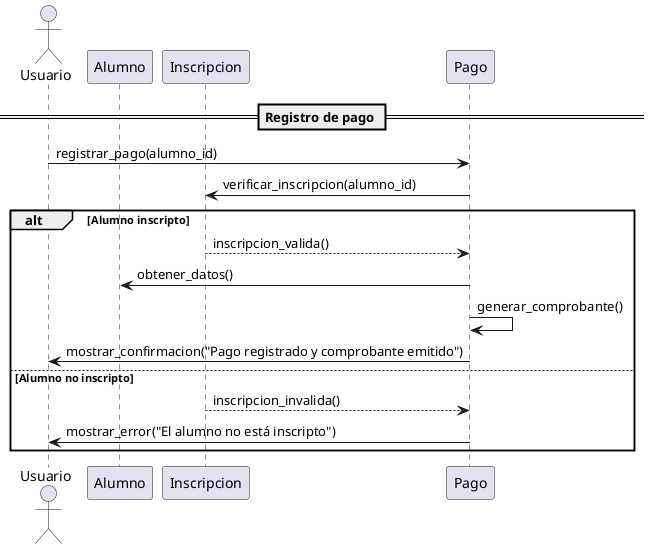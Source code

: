 @startuml
actor Usuario

participant "Alumno" as A
participant "Inscripcion" as I
participant "Pago" as P

== Registro de pago ==
Usuario -> P : registrar_pago(alumno_id)
P -> I : verificar_inscripcion(alumno_id)
alt Alumno inscripto
    I --> P : inscripcion_valida()
    P -> A : obtener_datos()
    P -> P : generar_comprobante()
    P -> Usuario : mostrar_confirmacion("Pago registrado y comprobante emitido")
else Alumno no inscripto
    I --> P : inscripcion_invalida()
    P -> Usuario : mostrar_error("El alumno no está inscripto")
end
@enduml

